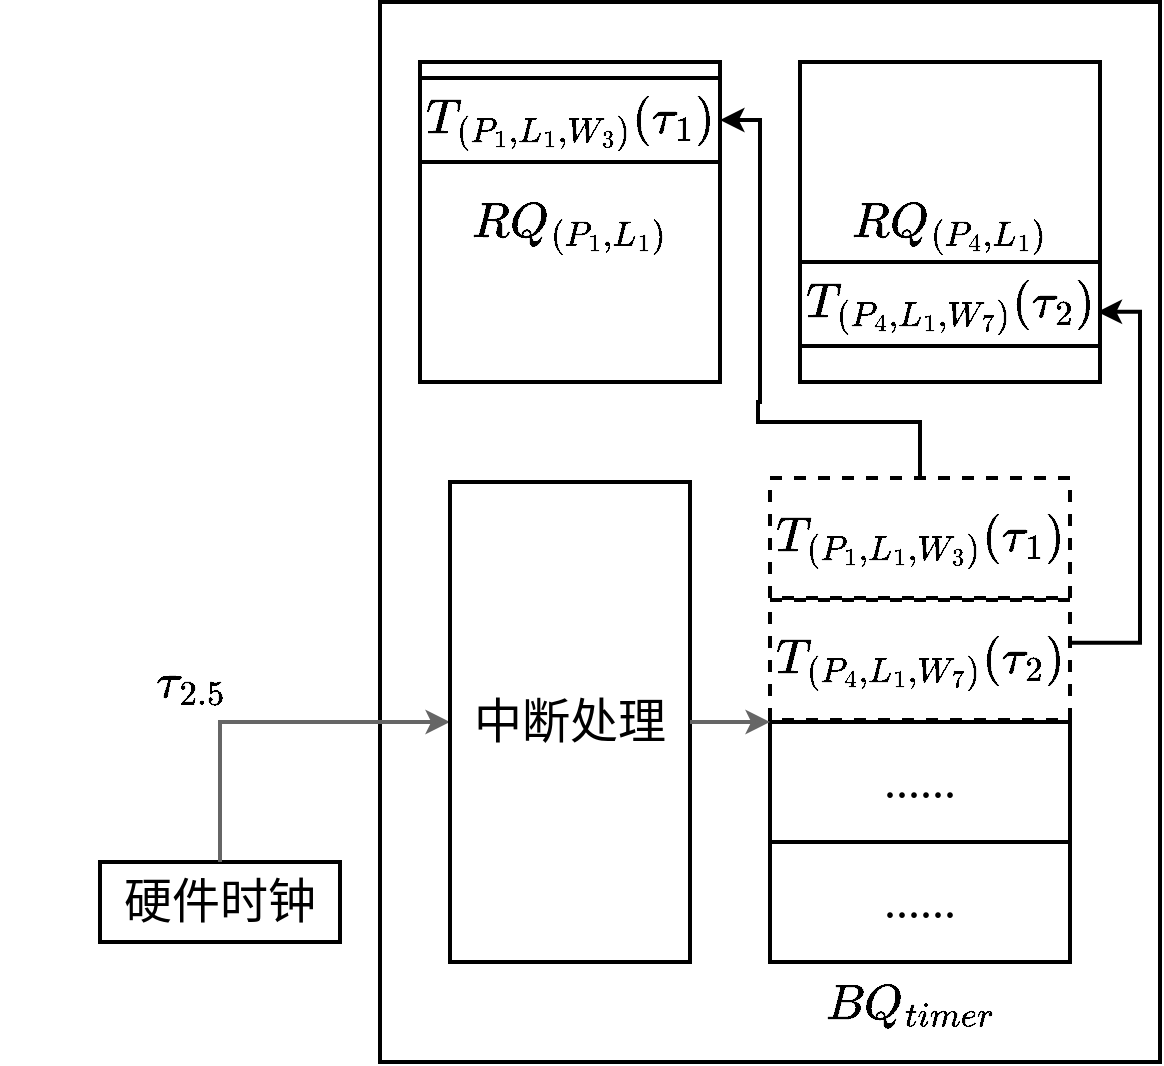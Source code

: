 <mxfile version="26.1.0">
  <diagram id="UAm3FWFDZxXpJvPY086C" name="第 1 页">
    <mxGraphModel dx="1366" dy="748" grid="1" gridSize="10" guides="1" tooltips="1" connect="1" arrows="1" fold="1" page="1" pageScale="1" pageWidth="827" pageHeight="1169" math="1" shadow="0">
      <root>
        <mxCell id="0" />
        <mxCell id="1" parent="0" />
        <mxCell id="2" value="硬件时钟" style="rounded=0;whiteSpace=wrap;html=1;fontFamily=宋体;fontSize=24;strokeWidth=2;" parent="1" vertex="1">
          <mxGeometry x="210" y="800" width="120" height="40" as="geometry" />
        </mxCell>
        <mxCell id="3" value="" style="rounded=0;whiteSpace=wrap;html=1;fontFamily=宋体;fontSize=24;strokeWidth=2;" parent="1" vertex="1">
          <mxGeometry x="350" y="370" width="390" height="530" as="geometry" />
        </mxCell>
        <mxCell id="19" value="" style="endArrow=classic;html=1;fontFamily=宋体;fontSize=24;edgeStyle=orthogonalEdgeStyle;rounded=0;entryX=0;entryY=0.5;entryDx=0;entryDy=0;exitX=0.5;exitY=0;exitDx=0;exitDy=0;strokeWidth=2;strokeColor=#666666;" parent="1" source="2" target="rDUxRLjQ_CzlhuRumSZq-34" edge="1">
          <mxGeometry width="50" height="50" relative="1" as="geometry">
            <mxPoint x="160" y="850" as="sourcePoint" />
            <mxPoint x="400" y="637.5" as="targetPoint" />
            <Array as="points">
              <mxPoint x="270" y="730" />
            </Array>
          </mxGeometry>
        </mxCell>
        <mxCell id="20" value="\(\tau_{2.5}\)" style="text;html=1;align=center;verticalAlign=middle;resizable=0;points=[];autosize=1;strokeColor=none;fillColor=none;fontSize=24;fontFamily=宋体;strokeWidth=2;" parent="1" vertex="1">
          <mxGeometry x="160" y="690" width="190" height="40" as="geometry" />
        </mxCell>
        <mxCell id="21" value="\(RQ_{(P_{1}, L_{1})}\)" style="rounded=0;whiteSpace=wrap;html=1;fontFamily=宋体;fontSize=24;strokeWidth=2;" parent="1" vertex="1">
          <mxGeometry x="370" y="400" width="150" height="160" as="geometry" />
        </mxCell>
        <mxCell id="23" value="\(RQ_{(P_{4}, L_{1})}\)" style="rounded=0;whiteSpace=wrap;html=1;fontFamily=宋体;fontSize=24;strokeWidth=2;" parent="1" vertex="1">
          <mxGeometry x="560" y="400" width="150" height="160" as="geometry" />
        </mxCell>
        <mxCell id="24" value="" style="endArrow=classic;html=1;rounded=0;fontFamily=宋体;fontSize=24;entryX=1;entryY=0.5;entryDx=0;entryDy=0;strokeColor=#000000;exitX=0.5;exitY=0;exitDx=0;exitDy=0;edgeStyle=orthogonalEdgeStyle;strokeWidth=2;" parent="1" source="26" target="33" edge="1">
          <mxGeometry width="50" height="50" relative="1" as="geometry">
            <mxPoint x="460" y="610" as="sourcePoint" />
            <mxPoint x="510" y="560" as="targetPoint" />
            <Array as="points">
              <mxPoint x="620" y="580" />
              <mxPoint x="539" y="580" />
              <mxPoint x="539" y="570" />
              <mxPoint x="540" y="570" />
              <mxPoint x="540" y="429" />
            </Array>
          </mxGeometry>
        </mxCell>
        <mxCell id="25" style="edgeStyle=orthogonalEdgeStyle;rounded=0;html=1;entryX=0.992;entryY=0.594;entryDx=0;entryDy=0;fontFamily=宋体;fontSize=24;strokeColor=#000000;strokeWidth=2;exitX=1.006;exitY=0.356;exitDx=0;exitDy=0;exitPerimeter=0;entryPerimeter=0;" parent="1" source="27" target="34" edge="1">
          <mxGeometry relative="1" as="geometry">
            <mxPoint x="550" y="690" as="sourcePoint" />
            <Array as="points">
              <mxPoint x="730" y="690" />
              <mxPoint x="730" y="525" />
            </Array>
          </mxGeometry>
        </mxCell>
        <mxCell id="30" value="" style="group;fontFamily=宋体;fontSize=24;strokeWidth=2;" parent="1" vertex="1" connectable="0">
          <mxGeometry x="545" y="608" width="150" height="242" as="geometry" />
        </mxCell>
        <mxCell id="26" value="\(T_{(P_{1}, L_{1}, W_{3})}(\tau_{1})\)" style="rounded=0;whiteSpace=wrap;html=1;strokeColor=default;fontFamily=宋体;fontSize=24;fillColor=none;dashed=1;strokeWidth=2;" parent="30" vertex="1">
          <mxGeometry width="150" height="60" as="geometry" />
        </mxCell>
        <mxCell id="27" value="\(T_{(P_{4}, L_{1}, W_{7})}(\tau_{2})\)" style="rounded=0;whiteSpace=wrap;html=1;strokeColor=default;fontFamily=宋体;fontSize=24;fillColor=none;dashed=1;strokeWidth=2;" parent="30" vertex="1">
          <mxGeometry y="61" width="150" height="60" as="geometry" />
        </mxCell>
        <mxCell id="28" value="......" style="rounded=0;whiteSpace=wrap;html=1;strokeColor=default;fontFamily=宋体;fontSize=24;fillColor=none;strokeWidth=2;" parent="30" vertex="1">
          <mxGeometry y="122" width="150" height="60" as="geometry" />
        </mxCell>
        <mxCell id="29" value="......" style="rounded=0;whiteSpace=wrap;html=1;strokeColor=default;fontFamily=宋体;fontSize=24;fillColor=none;strokeWidth=2;" parent="30" vertex="1">
          <mxGeometry y="182" width="150" height="60" as="geometry" />
        </mxCell>
        <mxCell id="32" value="\(BQ_{timer}\)" style="text;html=1;align=center;verticalAlign=middle;resizable=0;points=[];autosize=1;strokeColor=none;fillColor=none;fontFamily=宋体;fontSize=24;strokeWidth=2;" parent="1" vertex="1">
          <mxGeometry x="520" y="850" width="190" height="40" as="geometry" />
        </mxCell>
        <mxCell id="33" value="&lt;font style=&quot;color: rgb(0, 0, 0);&quot;&gt;\(T_{(P_{1}, L_{1}, W_{3})}(\tau_{1})\)&lt;/font&gt;" style="rounded=0;whiteSpace=wrap;html=1;fontFamily=宋体;fontSize=24;strokeColor=#000000;strokeWidth=2;" parent="1" vertex="1">
          <mxGeometry x="370" y="408" width="150" height="42" as="geometry" />
        </mxCell>
        <mxCell id="34" value="&lt;font style=&quot;color: rgb(0, 0, 0);&quot;&gt;\(T_{(P_{4}, L_{1}, W_{7})}(\tau_{2})\)&lt;/font&gt;" style="rounded=0;whiteSpace=wrap;html=1;fontFamily=宋体;fontSize=24;strokeColor=#000000;strokeWidth=2;" parent="1" vertex="1">
          <mxGeometry x="560" y="500" width="150" height="42" as="geometry" />
        </mxCell>
        <mxCell id="rDUxRLjQ_CzlhuRumSZq-34" value="&lt;span style=&quot;font-family: 宋体; font-size: 24px;&quot;&gt;中断处理&lt;/span&gt;" style="rounded=0;whiteSpace=wrap;html=1;strokeWidth=2;" vertex="1" parent="1">
          <mxGeometry x="385" y="610" width="120" height="240" as="geometry" />
        </mxCell>
        <mxCell id="rDUxRLjQ_CzlhuRumSZq-35" value="" style="endArrow=classic;html=1;fontFamily=宋体;fontSize=24;rounded=0;entryX=0;entryY=0;entryDx=0;entryDy=0;exitX=1;exitY=0.5;exitDx=0;exitDy=0;strokeWidth=2;strokeColor=#666666;" edge="1" parent="1" source="rDUxRLjQ_CzlhuRumSZq-34" target="28">
          <mxGeometry width="50" height="50" relative="1" as="geometry">
            <mxPoint x="280" y="810" as="sourcePoint" />
            <mxPoint x="395" y="740" as="targetPoint" />
          </mxGeometry>
        </mxCell>
      </root>
    </mxGraphModel>
  </diagram>
</mxfile>
